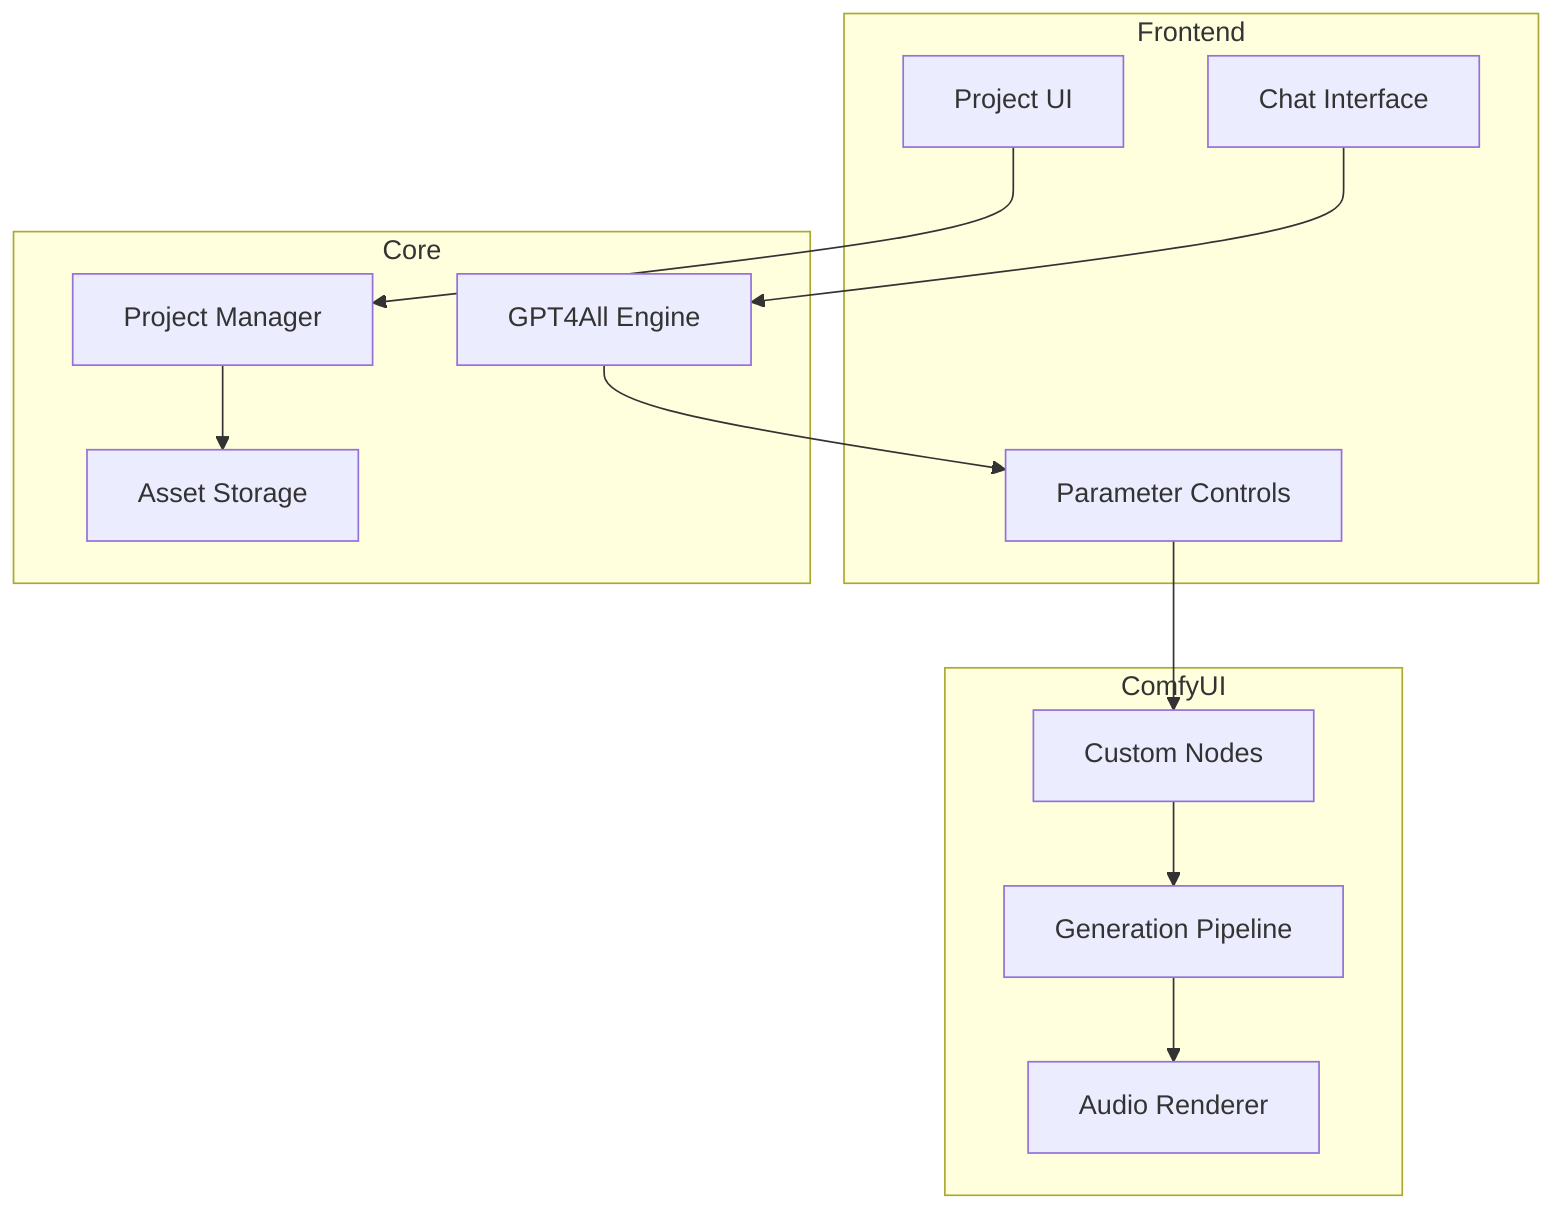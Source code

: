 flowchart TD
    subgraph Frontend
        UI[Project UI]
        Chat[Chat Interface]
        Params[Parameter Controls]
    end

    subgraph Core
        GPT4All[GPT4All Engine]
        ProjectMgr[Project Manager]
        AssetStore[Asset Storage]
    end

    subgraph ComfyUI
        Nodes[Custom Nodes]
        Pipeline[Generation Pipeline]
        Render[Audio Renderer]
    end

    UI --> ProjectMgr
    Chat --> GPT4All
    GPT4All --> Params
    Params --> Nodes
    ProjectMgr --> AssetStore
    Nodes --> Pipeline
    Pipeline --> Render